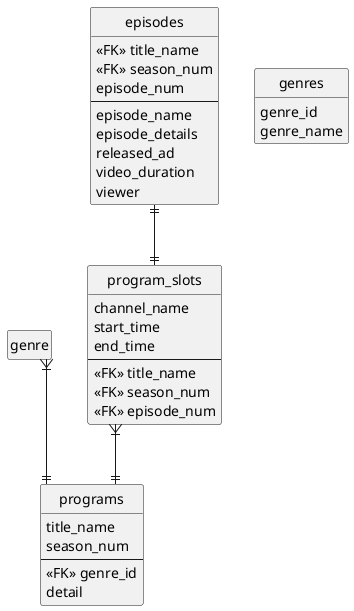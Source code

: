 ' 表記ルール
' 頭には主キーを記載し -- で区切る
' <<FK>> 外部キー
' <<u>> ユニークキー
' カラム名 : 型 : 説明 を書く
' 複合ユニークなど特別な記載は -- で更に区切って記述
' * 表示修飾子は必須属性を表します。 空白を1文字後ろに入れることで、強調{**}と解釈されることを防ぐと良いでしょう:

@startuml internet_tv
hide circle
hide empty members
skinparam linetype ortho

entity program_slots {
    channel_name
    start_time
    end_time
    --
    <<FK>> title_name
    <<FK>> season_num
    <<FK>> episode_num
}

entity programs {
    title_name
    season_num
    --
    <<FK>> genre_id
    detail
}

entity genres {
    genre_id
    genre_name
}

entity episodes {
    <<FK>> title_name
    <<FK>> season_num
    episode_num
    --
    episode_name
    episode_details
    released_ad
    video_duration
    viewer
}

program_slots }|--|| programs
genre }|--|| programs
episodes ||--|| program_slots
@endumls